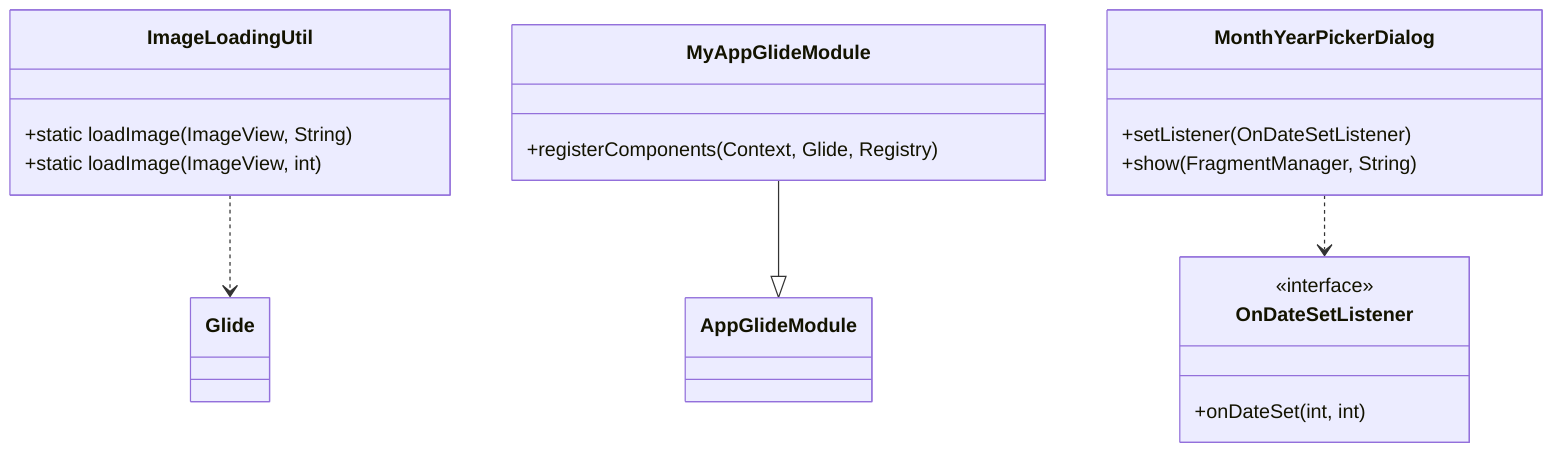 classDiagram
    class ImageLoadingUtil {
        +static loadImage(ImageView, String)
        +static loadImage(ImageView, int)
    }
    class MyAppGlideModule {
        +registerComponents(Context, Glide, Registry)
    }
    class MonthYearPickerDialog {
        +setListener(OnDateSetListener)
        +show(FragmentManager, String)
    }
    class OnDateSetListener {
        <<interface>>
        +onDateSet(int, int)
    }

    MyAppGlideModule --|> AppGlideModule
    ImageLoadingUtil ..> Glide
    MonthYearPickerDialog ..> OnDateSetListener
